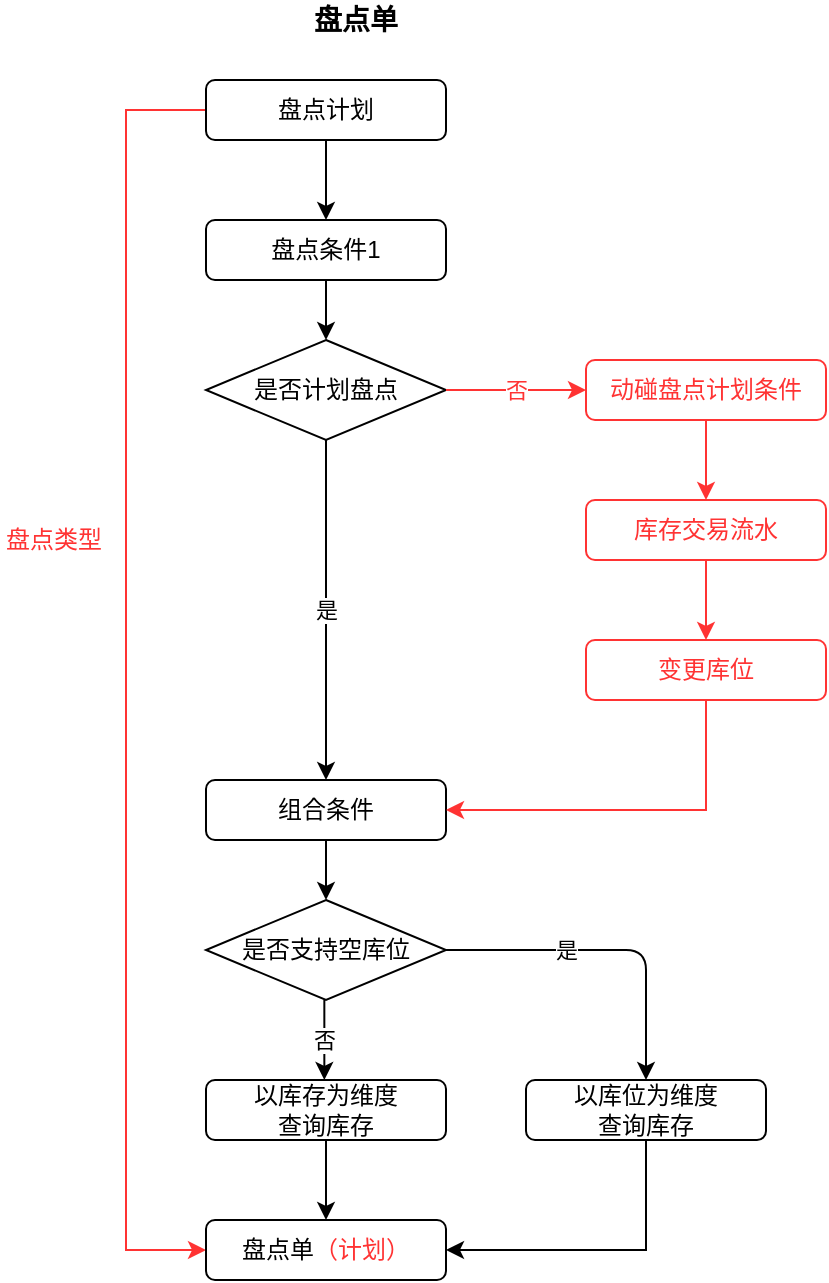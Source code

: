 <mxfile version="14.2.2" type="github">
  <diagram id="C5RBs43oDa-KdzZeNtuy" name="Page-1">
    <mxGraphModel dx="923" dy="430" grid="1" gridSize="10" guides="1" tooltips="1" connect="1" arrows="1" fold="1" page="1" pageScale="1" pageWidth="827" pageHeight="1169" math="0" shadow="0">
      <root>
        <mxCell id="WIyWlLk6GJQsqaUBKTNV-0" />
        <mxCell id="WIyWlLk6GJQsqaUBKTNV-1" parent="WIyWlLk6GJQsqaUBKTNV-0" />
        <mxCell id="EKh2bO4sF-y03ZDt91eH-7" value="&lt;b&gt;&lt;font style=&quot;font-size: 14px&quot;&gt;盘点单&lt;/font&gt;&lt;/b&gt;" style="text;html=1;strokeColor=none;fillColor=none;align=center;verticalAlign=middle;whiteSpace=wrap;rounded=0;" vertex="1" parent="WIyWlLk6GJQsqaUBKTNV-1">
          <mxGeometry x="390" y="20" width="110" height="20" as="geometry" />
        </mxCell>
        <mxCell id="EKh2bO4sF-y03ZDt91eH-59" style="edgeStyle=orthogonalEdgeStyle;rounded=0;orthogonalLoop=1;jettySize=auto;html=1;entryX=0;entryY=0.5;entryDx=0;entryDy=0;strokeColor=#FF3333;" edge="1" parent="WIyWlLk6GJQsqaUBKTNV-1" source="EKh2bO4sF-y03ZDt91eH-10" target="EKh2bO4sF-y03ZDt91eH-54">
          <mxGeometry relative="1" as="geometry">
            <Array as="points">
              <mxPoint x="330" y="75" />
              <mxPoint x="330" y="645" />
            </Array>
          </mxGeometry>
        </mxCell>
        <mxCell id="EKh2bO4sF-y03ZDt91eH-69" style="edgeStyle=orthogonalEdgeStyle;rounded=0;orthogonalLoop=1;jettySize=auto;html=1;entryX=0.5;entryY=0;entryDx=0;entryDy=0;strokeColor=#000000;" edge="1" parent="WIyWlLk6GJQsqaUBKTNV-1" source="EKh2bO4sF-y03ZDt91eH-10" target="EKh2bO4sF-y03ZDt91eH-11">
          <mxGeometry relative="1" as="geometry" />
        </mxCell>
        <mxCell id="EKh2bO4sF-y03ZDt91eH-10" value="盘点计划" style="rounded=1;whiteSpace=wrap;html=1;strokeColor=#000000;" vertex="1" parent="WIyWlLk6GJQsqaUBKTNV-1">
          <mxGeometry x="370" y="60" width="120" height="30" as="geometry" />
        </mxCell>
        <mxCell id="EKh2bO4sF-y03ZDt91eH-70" style="edgeStyle=orthogonalEdgeStyle;rounded=0;orthogonalLoop=1;jettySize=auto;html=1;entryX=0.5;entryY=0;entryDx=0;entryDy=0;strokeColor=#000000;" edge="1" parent="WIyWlLk6GJQsqaUBKTNV-1" source="EKh2bO4sF-y03ZDt91eH-11" target="EKh2bO4sF-y03ZDt91eH-68">
          <mxGeometry relative="1" as="geometry" />
        </mxCell>
        <mxCell id="EKh2bO4sF-y03ZDt91eH-11" value="盘点条件1" style="rounded=1;whiteSpace=wrap;html=1;strokeColor=#000000;" vertex="1" parent="WIyWlLk6GJQsqaUBKTNV-1">
          <mxGeometry x="370" y="130" width="120" height="30" as="geometry" />
        </mxCell>
        <mxCell id="EKh2bO4sF-y03ZDt91eH-21" style="rounded=0;orthogonalLoop=1;jettySize=auto;html=1;exitX=0.5;exitY=1;exitDx=0;exitDy=0;entryX=0.5;entryY=0;entryDx=0;entryDy=0;" edge="1" parent="WIyWlLk6GJQsqaUBKTNV-1" source="EKh2bO4sF-y03ZDt91eH-12" target="EKh2bO4sF-y03ZDt91eH-20">
          <mxGeometry relative="1" as="geometry" />
        </mxCell>
        <mxCell id="EKh2bO4sF-y03ZDt91eH-12" value="组合条件" style="rounded=1;whiteSpace=wrap;html=1;strokeColor=#000000;" vertex="1" parent="WIyWlLk6GJQsqaUBKTNV-1">
          <mxGeometry x="370" y="410" width="120" height="30" as="geometry" />
        </mxCell>
        <mxCell id="EKh2bO4sF-y03ZDt91eH-20" value="是否支持空库位" style="rhombus;whiteSpace=wrap;html=1;strokeColor=#000000;" vertex="1" parent="WIyWlLk6GJQsqaUBKTNV-1">
          <mxGeometry x="370" y="470" width="120" height="50" as="geometry" />
        </mxCell>
        <mxCell id="EKh2bO4sF-y03ZDt91eH-55" style="edgeStyle=none;rounded=0;orthogonalLoop=1;jettySize=auto;html=1;exitX=0.5;exitY=1;exitDx=0;exitDy=0;entryX=0.5;entryY=0;entryDx=0;entryDy=0;strokeColor=#000000;" edge="1" parent="WIyWlLk6GJQsqaUBKTNV-1" source="EKh2bO4sF-y03ZDt91eH-36" target="EKh2bO4sF-y03ZDt91eH-54">
          <mxGeometry relative="1" as="geometry" />
        </mxCell>
        <mxCell id="EKh2bO4sF-y03ZDt91eH-36" value="以库存为维度&lt;br&gt;查询库存" style="rounded=1;whiteSpace=wrap;html=1;strokeColor=#000000;" vertex="1" parent="WIyWlLk6GJQsqaUBKTNV-1">
          <mxGeometry x="370" y="560" width="120" height="30" as="geometry" />
        </mxCell>
        <mxCell id="EKh2bO4sF-y03ZDt91eH-57" style="edgeStyle=orthogonalEdgeStyle;rounded=0;orthogonalLoop=1;jettySize=auto;html=1;entryX=1;entryY=0.5;entryDx=0;entryDy=0;strokeColor=#000000;" edge="1" parent="WIyWlLk6GJQsqaUBKTNV-1" source="EKh2bO4sF-y03ZDt91eH-42" target="EKh2bO4sF-y03ZDt91eH-54">
          <mxGeometry relative="1" as="geometry">
            <Array as="points">
              <mxPoint x="590" y="645" />
            </Array>
          </mxGeometry>
        </mxCell>
        <mxCell id="EKh2bO4sF-y03ZDt91eH-42" value="以库位为维度&lt;br&gt;查询库存" style="rounded=1;whiteSpace=wrap;html=1;strokeColor=#000000;" vertex="1" parent="WIyWlLk6GJQsqaUBKTNV-1">
          <mxGeometry x="530" y="560" width="120" height="30" as="geometry" />
        </mxCell>
        <mxCell id="EKh2bO4sF-y03ZDt91eH-54" value="盘点单&lt;font color=&quot;#ff3333&quot;&gt;（计划）&lt;/font&gt;" style="rounded=1;whiteSpace=wrap;html=1;strokeColor=#000000;" vertex="1" parent="WIyWlLk6GJQsqaUBKTNV-1">
          <mxGeometry x="370" y="630" width="120" height="30" as="geometry" />
        </mxCell>
        <mxCell id="EKh2bO4sF-y03ZDt91eH-60" value="&lt;font color=&quot;#ff3333&quot;&gt;盘点类型&lt;/font&gt;" style="text;html=1;strokeColor=#FFFFFF;fillColor=none;align=left;verticalAlign=middle;whiteSpace=wrap;rounded=0;" vertex="1" parent="WIyWlLk6GJQsqaUBKTNV-1">
          <mxGeometry x="268" y="260" width="60" height="60" as="geometry" />
        </mxCell>
        <mxCell id="EKh2bO4sF-y03ZDt91eH-86" style="edgeStyle=orthogonalEdgeStyle;rounded=0;orthogonalLoop=1;jettySize=auto;html=1;entryX=0.5;entryY=0;entryDx=0;entryDy=0;strokeColor=#FF3333;" edge="1" parent="WIyWlLk6GJQsqaUBKTNV-1" source="EKh2bO4sF-y03ZDt91eH-61" target="EKh2bO4sF-y03ZDt91eH-84">
          <mxGeometry relative="1" as="geometry" />
        </mxCell>
        <mxCell id="EKh2bO4sF-y03ZDt91eH-61" value="&lt;font color=&quot;#ff3333&quot;&gt;动碰盘点计划条件&lt;/font&gt;" style="rounded=1;whiteSpace=wrap;html=1;strokeColor=#FF3333;" vertex="1" parent="WIyWlLk6GJQsqaUBKTNV-1">
          <mxGeometry x="560" y="200" width="120" height="30" as="geometry" />
        </mxCell>
        <mxCell id="EKh2bO4sF-y03ZDt91eH-68" value="是否计划盘点" style="rhombus;whiteSpace=wrap;html=1;strokeColor=#000000;" vertex="1" parent="WIyWlLk6GJQsqaUBKTNV-1">
          <mxGeometry x="370" y="190" width="120" height="50" as="geometry" />
        </mxCell>
        <mxCell id="EKh2bO4sF-y03ZDt91eH-78" value="" style="endArrow=classic;html=1;strokeColor=#000000;exitX=0.5;exitY=1;exitDx=0;exitDy=0;entryX=0.5;entryY=0;entryDx=0;entryDy=0;" edge="1" parent="WIyWlLk6GJQsqaUBKTNV-1" source="EKh2bO4sF-y03ZDt91eH-68" target="EKh2bO4sF-y03ZDt91eH-12">
          <mxGeometry relative="1" as="geometry">
            <mxPoint x="420" y="250" as="sourcePoint" />
            <mxPoint x="520" y="250" as="targetPoint" />
          </mxGeometry>
        </mxCell>
        <mxCell id="EKh2bO4sF-y03ZDt91eH-79" value="是" style="edgeLabel;resizable=0;html=1;align=center;verticalAlign=middle;" connectable="0" vertex="1" parent="EKh2bO4sF-y03ZDt91eH-78">
          <mxGeometry relative="1" as="geometry" />
        </mxCell>
        <mxCell id="EKh2bO4sF-y03ZDt91eH-80" value="" style="endArrow=classic;html=1;strokeColor=#000000;exitX=0.5;exitY=1;exitDx=0;exitDy=0;entryX=0.5;entryY=0;entryDx=0;entryDy=0;" edge="1" parent="WIyWlLk6GJQsqaUBKTNV-1">
          <mxGeometry relative="1" as="geometry">
            <mxPoint x="429.17" y="520.0" as="sourcePoint" />
            <mxPoint x="429.17" y="560.0" as="targetPoint" />
          </mxGeometry>
        </mxCell>
        <mxCell id="EKh2bO4sF-y03ZDt91eH-81" value="否" style="edgeLabel;resizable=0;html=1;align=center;verticalAlign=middle;" connectable="0" vertex="1" parent="EKh2bO4sF-y03ZDt91eH-80">
          <mxGeometry relative="1" as="geometry" />
        </mxCell>
        <mxCell id="EKh2bO4sF-y03ZDt91eH-82" value="" style="endArrow=classic;html=1;strokeColor=#000000;exitX=1;exitY=0.5;exitDx=0;exitDy=0;entryX=0.5;entryY=0;entryDx=0;entryDy=0;" edge="1" parent="WIyWlLk6GJQsqaUBKTNV-1" source="EKh2bO4sF-y03ZDt91eH-20" target="EKh2bO4sF-y03ZDt91eH-42">
          <mxGeometry relative="1" as="geometry">
            <mxPoint x="490" y="530" as="sourcePoint" />
            <mxPoint x="590" y="530" as="targetPoint" />
            <Array as="points">
              <mxPoint x="590" y="495" />
            </Array>
          </mxGeometry>
        </mxCell>
        <mxCell id="EKh2bO4sF-y03ZDt91eH-83" value="是" style="edgeLabel;resizable=0;html=1;align=center;verticalAlign=middle;" connectable="0" vertex="1" parent="EKh2bO4sF-y03ZDt91eH-82">
          <mxGeometry relative="1" as="geometry">
            <mxPoint x="-22.5" as="offset" />
          </mxGeometry>
        </mxCell>
        <mxCell id="EKh2bO4sF-y03ZDt91eH-87" style="edgeStyle=orthogonalEdgeStyle;rounded=0;orthogonalLoop=1;jettySize=auto;html=1;entryX=0.5;entryY=0;entryDx=0;entryDy=0;strokeColor=#FF3333;" edge="1" parent="WIyWlLk6GJQsqaUBKTNV-1" source="EKh2bO4sF-y03ZDt91eH-84" target="EKh2bO4sF-y03ZDt91eH-85">
          <mxGeometry relative="1" as="geometry" />
        </mxCell>
        <mxCell id="EKh2bO4sF-y03ZDt91eH-84" value="&lt;font color=&quot;#ff3333&quot;&gt;库存交易流水&lt;/font&gt;" style="rounded=1;whiteSpace=wrap;html=1;strokeColor=#FF3333;" vertex="1" parent="WIyWlLk6GJQsqaUBKTNV-1">
          <mxGeometry x="560" y="270" width="120" height="30" as="geometry" />
        </mxCell>
        <mxCell id="EKh2bO4sF-y03ZDt91eH-88" style="edgeStyle=orthogonalEdgeStyle;rounded=0;orthogonalLoop=1;jettySize=auto;html=1;entryX=1;entryY=0.5;entryDx=0;entryDy=0;strokeColor=#FF3333;" edge="1" parent="WIyWlLk6GJQsqaUBKTNV-1" source="EKh2bO4sF-y03ZDt91eH-85" target="EKh2bO4sF-y03ZDt91eH-12">
          <mxGeometry relative="1" as="geometry">
            <Array as="points">
              <mxPoint x="620" y="425" />
            </Array>
          </mxGeometry>
        </mxCell>
        <mxCell id="EKh2bO4sF-y03ZDt91eH-85" value="&lt;font color=&quot;#ff3333&quot;&gt;变更库位&lt;/font&gt;" style="rounded=1;whiteSpace=wrap;html=1;strokeColor=#FF3333;" vertex="1" parent="WIyWlLk6GJQsqaUBKTNV-1">
          <mxGeometry x="560" y="340" width="120" height="30" as="geometry" />
        </mxCell>
        <mxCell id="EKh2bO4sF-y03ZDt91eH-89" value="" style="endArrow=classic;html=1;strokeColor=#FF3333;exitX=1;exitY=0.5;exitDx=0;exitDy=0;" edge="1" parent="WIyWlLk6GJQsqaUBKTNV-1" source="EKh2bO4sF-y03ZDt91eH-68">
          <mxGeometry relative="1" as="geometry">
            <mxPoint x="500" y="214.58" as="sourcePoint" />
            <mxPoint x="560" y="215" as="targetPoint" />
          </mxGeometry>
        </mxCell>
        <mxCell id="EKh2bO4sF-y03ZDt91eH-90" value="&lt;font color=&quot;#ff3333&quot;&gt;否&lt;/font&gt;" style="edgeLabel;resizable=0;html=1;align=center;verticalAlign=middle;" connectable="0" vertex="1" parent="EKh2bO4sF-y03ZDt91eH-89">
          <mxGeometry relative="1" as="geometry" />
        </mxCell>
      </root>
    </mxGraphModel>
  </diagram>
</mxfile>
